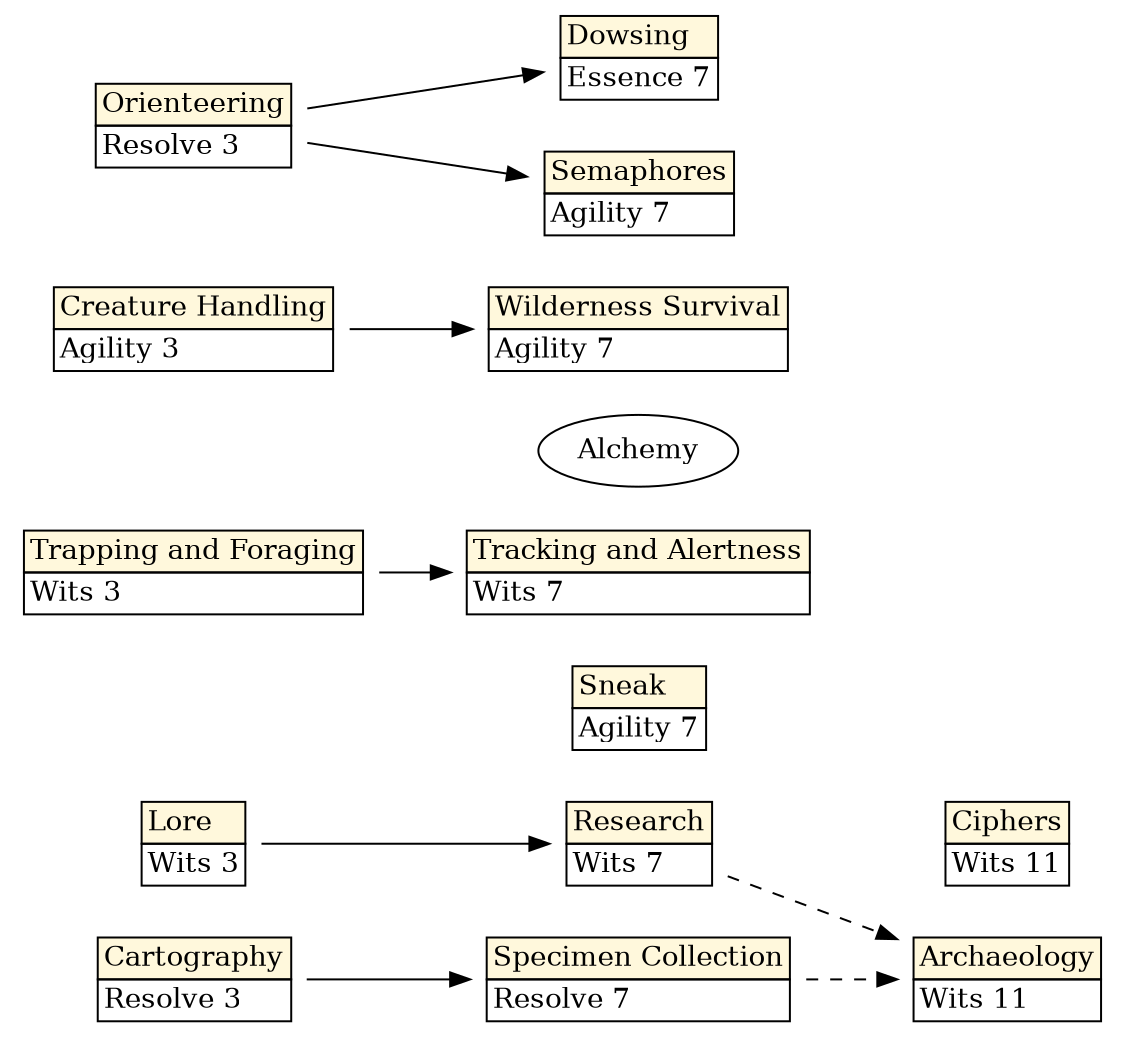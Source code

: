 strict digraph G {
	graph [rankdir=LR,
		size="7.5,8",
		splines=line
	];
{ rank = same; "Sneak", "Tracking and Alertness", "Alchemy"}
	Cartography	 [label=<
<TABLE BORDER="0" CELLBORDER="1" CELLSPACING="0">
  <TR><TD ALIGN="LEFT" bgcolor="cornsilk">Cartography</TD></TR>
  <TR> <TD ALIGN="LEFT">Resolve 3</TD></TR>
</TABLE>>,
		shape=plaintext];
	"Specimen Collection"	 [label=<
<TABLE BORDER="0" CELLBORDER="1" CELLSPACING="0">
  <TR><TD ALIGN="LEFT" bgcolor="cornsilk">Specimen Collection</TD></TR>
  <TR> <TD ALIGN="LEFT">Resolve 7</TD></TR>
</TABLE>>,
		shape=plaintext];
	Cartography -> "Specimen Collection";
	Archaeology	 [label=<
<TABLE BORDER="0" CELLBORDER="1" CELLSPACING="0">
  <TR><TD ALIGN="LEFT" bgcolor="cornsilk">Archaeology</TD></TR>
  <TR> <TD ALIGN="LEFT">Wits 11</TD></TR>
</TABLE>>,
		shape=plaintext];
	"Specimen Collection" -> Archaeology	 [style=dashed];
	Lore	 [label=<
<TABLE BORDER="0" CELLBORDER="1" CELLSPACING="0">
  <TR><TD ALIGN="LEFT" bgcolor="cornsilk">Lore</TD></TR>
  <TR> <TD ALIGN="LEFT">Wits 3</TD></TR>
</TABLE>>,
		shape=plaintext];
	Research	 [label=<
<TABLE BORDER="0" CELLBORDER="1" CELLSPACING="0">
  <TR><TD ALIGN="LEFT" bgcolor="cornsilk">Research</TD></TR>
  <TR> <TD ALIGN="LEFT">Wits 7</TD></TR>
</TABLE>>,
		shape=plaintext];
	Lore -> Research;
	Research -> Archaeology	 [style=dashed];
	Ciphers	 [label=<
<TABLE BORDER="0" CELLBORDER="1" CELLSPACING="0">
  <TR><TD ALIGN="LEFT" bgcolor="cornsilk">Ciphers</TD></TR>
  <TR> <TD ALIGN="LEFT">Wits 11</TD></TR>
</TABLE>>,
		shape=plaintext];
	Research -> Ciphers	 [style=invis];
	"Creature Handling"	 [label=<
<TABLE BORDER="0" CELLBORDER="1" CELLSPACING="0">
  <TR><TD ALIGN="LEFT" bgcolor="cornsilk">Creature Handling</TD></TR>
  <TR> <TD ALIGN="LEFT">Agility 3</TD></TR>
</TABLE>>,
		shape=plaintext];
	"Wilderness Survival"	 [label=<
<TABLE BORDER="0" CELLBORDER="1" CELLSPACING="0">
  <TR><TD ALIGN="LEFT" bgcolor="cornsilk">Wilderness Survival</TD></TR>
  <TR><TD ALIGN="LEFT">Agility 7</TD></TR>
</TABLE>>,
		shape=plaintext];
	"Creature Handling" -> "Wilderness Survival";
	Orienteering	 [label=<
<TABLE BORDER="0" CELLBORDER="1" CELLSPACING="0">
  <TR><TD ALIGN="LEFT" bgcolor="cornsilk">Orienteering</TD></TR>
  <TR> <TD ALIGN="LEFT">Resolve 3</TD></TR>
</TABLE>>,
		shape=plaintext];
	Dowsing	 [label=<
<TABLE BORDER="0" CELLBORDER="1" CELLSPACING="0">
  <TR><TD ALIGN="LEFT" bgcolor="cornsilk">Dowsing</TD></TR>
  <TR> <TD ALIGN="LEFT">Essence 7</TD></TR>
</TABLE>>,
		shape=plaintext];
	Orienteering -> Dowsing;
	Semaphores	 [label=<
<TABLE BORDER="0" CELLBORDER="1" CELLSPACING="0">
  <TR><TD ALIGN="LEFT" bgcolor="cornsilk">Semaphores</TD></TR>
  <TR> <TD ALIGN="LEFT">Agility 7</TD></TR>
</TABLE>>,
		shape=plaintext];
	Orienteering -> Semaphores;
	Sneak	 [label=<
<TABLE BORDER="0" CELLBORDER="1" CELLSPACING="0">
  <TR><TD ALIGN="LEFT" bgcolor="cornsilk">Sneak</TD></TR>
  <TR> <TD ALIGN="LEFT">Agility 7</TD></TR>
</TABLE>>,
		shape=plaintext];
	Sneak -> Ciphers	 [style=invis];
	"Trapping and Foraging"	 [label=<
<TABLE BORDER="0" CELLBORDER="1" CELLSPACING="0">
  <TR><TD ALIGN="LEFT" bgcolor="cornsilk">Trapping and Foraging</TD></TR>
  <TR> <TD ALIGN="LEFT">Wits 3</TD></TR>
</TABLE>>,
		shape=plaintext];
	"Tracking and Alertness"	 [label=<
<TABLE BORDER="0" CELLBORDER="1" CELLSPACING="0">
  <TR><TD ALIGN="LEFT" bgcolor="cornsilk">Tracking and Alertness</TD></TR>
  <TR> <TD ALIGN="LEFT">Wits 7</TD></TR>
</TABLE>>,
		shape=plaintext];
	"Trapping and Foraging" -> "Tracking and Alertness";
}
